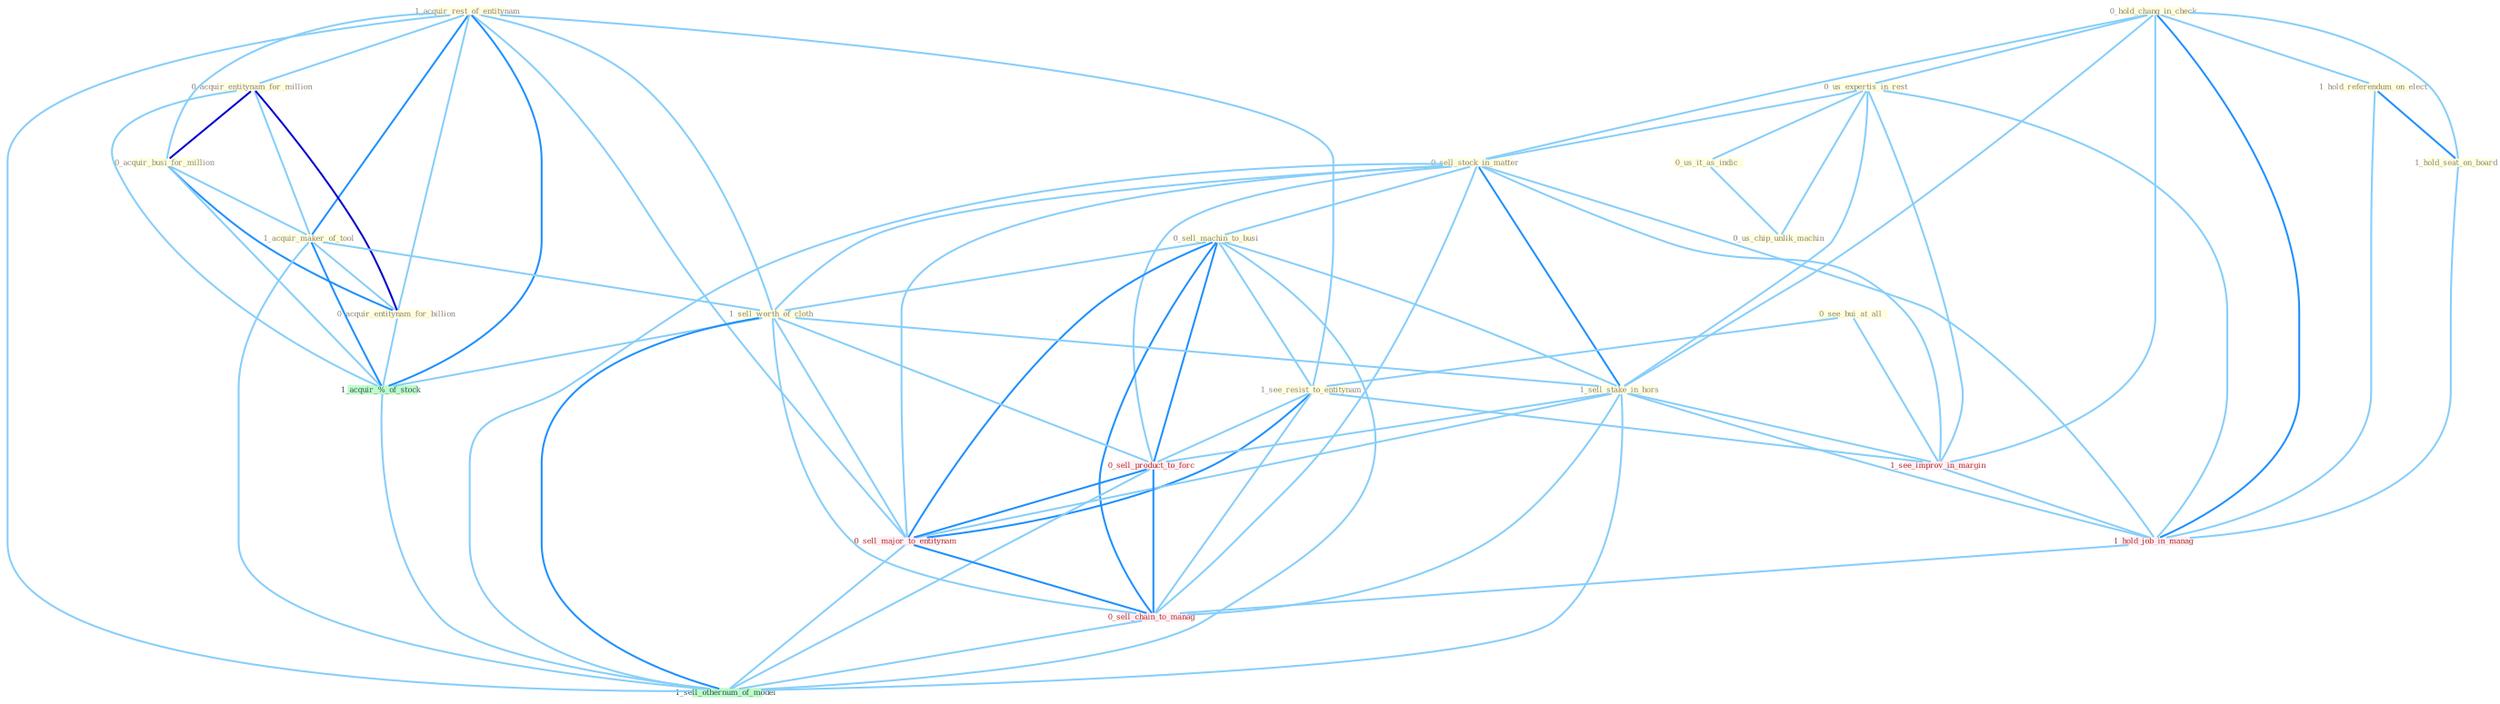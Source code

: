 Graph G{ 
    node
    [shape=polygon,style=filled,width=.5,height=.06,color="#BDFCC9",fixedsize=true,fontsize=4,
    fontcolor="#2f4f4f"];
    {node
    [color="#ffffe0", fontcolor="#8b7d6b"] "0_hold_chang_in_check " "0_us_expertis_in_rest " "1_acquir_rest_of_entitynam " "0_sell_stock_in_matter " "0_sell_machin_to_busi " "0_acquir_entitynam_for_million " "1_hold_referendum_on_elect " "0_us_it_as_indic " "0_see_bui_at_all " "1_see_resist_to_entitynam " "0_acquir_busi_for_million " "1_hold_seat_on_board " "1_acquir_maker_of_tool " "0_us_chip_unlik_machin " "1_sell_worth_of_cloth " "0_acquir_entitynam_for_billion " "1_sell_stake_in_hors "}
{node [color="#fff0f5", fontcolor="#b22222"] "1_see_improv_in_margin " "1_hold_job_in_manag " "0_sell_product_to_forc " "0_sell_major_to_entitynam " "0_sell_chain_to_manag "}
edge [color="#B0E2FF"];

	"0_hold_chang_in_check " -- "0_us_expertis_in_rest " [w="1", color="#87cefa" ];
	"0_hold_chang_in_check " -- "0_sell_stock_in_matter " [w="1", color="#87cefa" ];
	"0_hold_chang_in_check " -- "1_hold_referendum_on_elect " [w="1", color="#87cefa" ];
	"0_hold_chang_in_check " -- "1_hold_seat_on_board " [w="1", color="#87cefa" ];
	"0_hold_chang_in_check " -- "1_sell_stake_in_hors " [w="1", color="#87cefa" ];
	"0_hold_chang_in_check " -- "1_see_improv_in_margin " [w="1", color="#87cefa" ];
	"0_hold_chang_in_check " -- "1_hold_job_in_manag " [w="2", color="#1e90ff" , len=0.8];
	"0_us_expertis_in_rest " -- "0_sell_stock_in_matter " [w="1", color="#87cefa" ];
	"0_us_expertis_in_rest " -- "0_us_it_as_indic " [w="1", color="#87cefa" ];
	"0_us_expertis_in_rest " -- "0_us_chip_unlik_machin " [w="1", color="#87cefa" ];
	"0_us_expertis_in_rest " -- "1_sell_stake_in_hors " [w="1", color="#87cefa" ];
	"0_us_expertis_in_rest " -- "1_see_improv_in_margin " [w="1", color="#87cefa" ];
	"0_us_expertis_in_rest " -- "1_hold_job_in_manag " [w="1", color="#87cefa" ];
	"1_acquir_rest_of_entitynam " -- "0_acquir_entitynam_for_million " [w="1", color="#87cefa" ];
	"1_acquir_rest_of_entitynam " -- "1_see_resist_to_entitynam " [w="1", color="#87cefa" ];
	"1_acquir_rest_of_entitynam " -- "0_acquir_busi_for_million " [w="1", color="#87cefa" ];
	"1_acquir_rest_of_entitynam " -- "1_acquir_maker_of_tool " [w="2", color="#1e90ff" , len=0.8];
	"1_acquir_rest_of_entitynam " -- "1_sell_worth_of_cloth " [w="1", color="#87cefa" ];
	"1_acquir_rest_of_entitynam " -- "0_acquir_entitynam_for_billion " [w="1", color="#87cefa" ];
	"1_acquir_rest_of_entitynam " -- "1_acquir_%_of_stock " [w="2", color="#1e90ff" , len=0.8];
	"1_acquir_rest_of_entitynam " -- "0_sell_major_to_entitynam " [w="1", color="#87cefa" ];
	"1_acquir_rest_of_entitynam " -- "1_sell_othernum_of_model " [w="1", color="#87cefa" ];
	"0_sell_stock_in_matter " -- "0_sell_machin_to_busi " [w="1", color="#87cefa" ];
	"0_sell_stock_in_matter " -- "1_sell_worth_of_cloth " [w="1", color="#87cefa" ];
	"0_sell_stock_in_matter " -- "1_sell_stake_in_hors " [w="2", color="#1e90ff" , len=0.8];
	"0_sell_stock_in_matter " -- "1_see_improv_in_margin " [w="1", color="#87cefa" ];
	"0_sell_stock_in_matter " -- "1_hold_job_in_manag " [w="1", color="#87cefa" ];
	"0_sell_stock_in_matter " -- "0_sell_product_to_forc " [w="1", color="#87cefa" ];
	"0_sell_stock_in_matter " -- "0_sell_major_to_entitynam " [w="1", color="#87cefa" ];
	"0_sell_stock_in_matter " -- "0_sell_chain_to_manag " [w="1", color="#87cefa" ];
	"0_sell_stock_in_matter " -- "1_sell_othernum_of_model " [w="1", color="#87cefa" ];
	"0_sell_machin_to_busi " -- "1_see_resist_to_entitynam " [w="1", color="#87cefa" ];
	"0_sell_machin_to_busi " -- "1_sell_worth_of_cloth " [w="1", color="#87cefa" ];
	"0_sell_machin_to_busi " -- "1_sell_stake_in_hors " [w="1", color="#87cefa" ];
	"0_sell_machin_to_busi " -- "0_sell_product_to_forc " [w="2", color="#1e90ff" , len=0.8];
	"0_sell_machin_to_busi " -- "0_sell_major_to_entitynam " [w="2", color="#1e90ff" , len=0.8];
	"0_sell_machin_to_busi " -- "0_sell_chain_to_manag " [w="2", color="#1e90ff" , len=0.8];
	"0_sell_machin_to_busi " -- "1_sell_othernum_of_model " [w="1", color="#87cefa" ];
	"0_acquir_entitynam_for_million " -- "0_acquir_busi_for_million " [w="3", color="#0000cd" , len=0.6];
	"0_acquir_entitynam_for_million " -- "1_acquir_maker_of_tool " [w="1", color="#87cefa" ];
	"0_acquir_entitynam_for_million " -- "0_acquir_entitynam_for_billion " [w="3", color="#0000cd" , len=0.6];
	"0_acquir_entitynam_for_million " -- "1_acquir_%_of_stock " [w="1", color="#87cefa" ];
	"1_hold_referendum_on_elect " -- "1_hold_seat_on_board " [w="2", color="#1e90ff" , len=0.8];
	"1_hold_referendum_on_elect " -- "1_hold_job_in_manag " [w="1", color="#87cefa" ];
	"0_us_it_as_indic " -- "0_us_chip_unlik_machin " [w="1", color="#87cefa" ];
	"0_see_bui_at_all " -- "1_see_resist_to_entitynam " [w="1", color="#87cefa" ];
	"0_see_bui_at_all " -- "1_see_improv_in_margin " [w="1", color="#87cefa" ];
	"1_see_resist_to_entitynam " -- "1_see_improv_in_margin " [w="1", color="#87cefa" ];
	"1_see_resist_to_entitynam " -- "0_sell_product_to_forc " [w="1", color="#87cefa" ];
	"1_see_resist_to_entitynam " -- "0_sell_major_to_entitynam " [w="2", color="#1e90ff" , len=0.8];
	"1_see_resist_to_entitynam " -- "0_sell_chain_to_manag " [w="1", color="#87cefa" ];
	"0_acquir_busi_for_million " -- "1_acquir_maker_of_tool " [w="1", color="#87cefa" ];
	"0_acquir_busi_for_million " -- "0_acquir_entitynam_for_billion " [w="2", color="#1e90ff" , len=0.8];
	"0_acquir_busi_for_million " -- "1_acquir_%_of_stock " [w="1", color="#87cefa" ];
	"1_hold_seat_on_board " -- "1_hold_job_in_manag " [w="1", color="#87cefa" ];
	"1_acquir_maker_of_tool " -- "1_sell_worth_of_cloth " [w="1", color="#87cefa" ];
	"1_acquir_maker_of_tool " -- "0_acquir_entitynam_for_billion " [w="1", color="#87cefa" ];
	"1_acquir_maker_of_tool " -- "1_acquir_%_of_stock " [w="2", color="#1e90ff" , len=0.8];
	"1_acquir_maker_of_tool " -- "1_sell_othernum_of_model " [w="1", color="#87cefa" ];
	"1_sell_worth_of_cloth " -- "1_sell_stake_in_hors " [w="1", color="#87cefa" ];
	"1_sell_worth_of_cloth " -- "1_acquir_%_of_stock " [w="1", color="#87cefa" ];
	"1_sell_worth_of_cloth " -- "0_sell_product_to_forc " [w="1", color="#87cefa" ];
	"1_sell_worth_of_cloth " -- "0_sell_major_to_entitynam " [w="1", color="#87cefa" ];
	"1_sell_worth_of_cloth " -- "0_sell_chain_to_manag " [w="1", color="#87cefa" ];
	"1_sell_worth_of_cloth " -- "1_sell_othernum_of_model " [w="2", color="#1e90ff" , len=0.8];
	"0_acquir_entitynam_for_billion " -- "1_acquir_%_of_stock " [w="1", color="#87cefa" ];
	"1_sell_stake_in_hors " -- "1_see_improv_in_margin " [w="1", color="#87cefa" ];
	"1_sell_stake_in_hors " -- "1_hold_job_in_manag " [w="1", color="#87cefa" ];
	"1_sell_stake_in_hors " -- "0_sell_product_to_forc " [w="1", color="#87cefa" ];
	"1_sell_stake_in_hors " -- "0_sell_major_to_entitynam " [w="1", color="#87cefa" ];
	"1_sell_stake_in_hors " -- "0_sell_chain_to_manag " [w="1", color="#87cefa" ];
	"1_sell_stake_in_hors " -- "1_sell_othernum_of_model " [w="1", color="#87cefa" ];
	"1_see_improv_in_margin " -- "1_hold_job_in_manag " [w="1", color="#87cefa" ];
	"1_acquir_%_of_stock " -- "1_sell_othernum_of_model " [w="1", color="#87cefa" ];
	"1_hold_job_in_manag " -- "0_sell_chain_to_manag " [w="1", color="#87cefa" ];
	"0_sell_product_to_forc " -- "0_sell_major_to_entitynam " [w="2", color="#1e90ff" , len=0.8];
	"0_sell_product_to_forc " -- "0_sell_chain_to_manag " [w="2", color="#1e90ff" , len=0.8];
	"0_sell_product_to_forc " -- "1_sell_othernum_of_model " [w="1", color="#87cefa" ];
	"0_sell_major_to_entitynam " -- "0_sell_chain_to_manag " [w="2", color="#1e90ff" , len=0.8];
	"0_sell_major_to_entitynam " -- "1_sell_othernum_of_model " [w="1", color="#87cefa" ];
	"0_sell_chain_to_manag " -- "1_sell_othernum_of_model " [w="1", color="#87cefa" ];
}